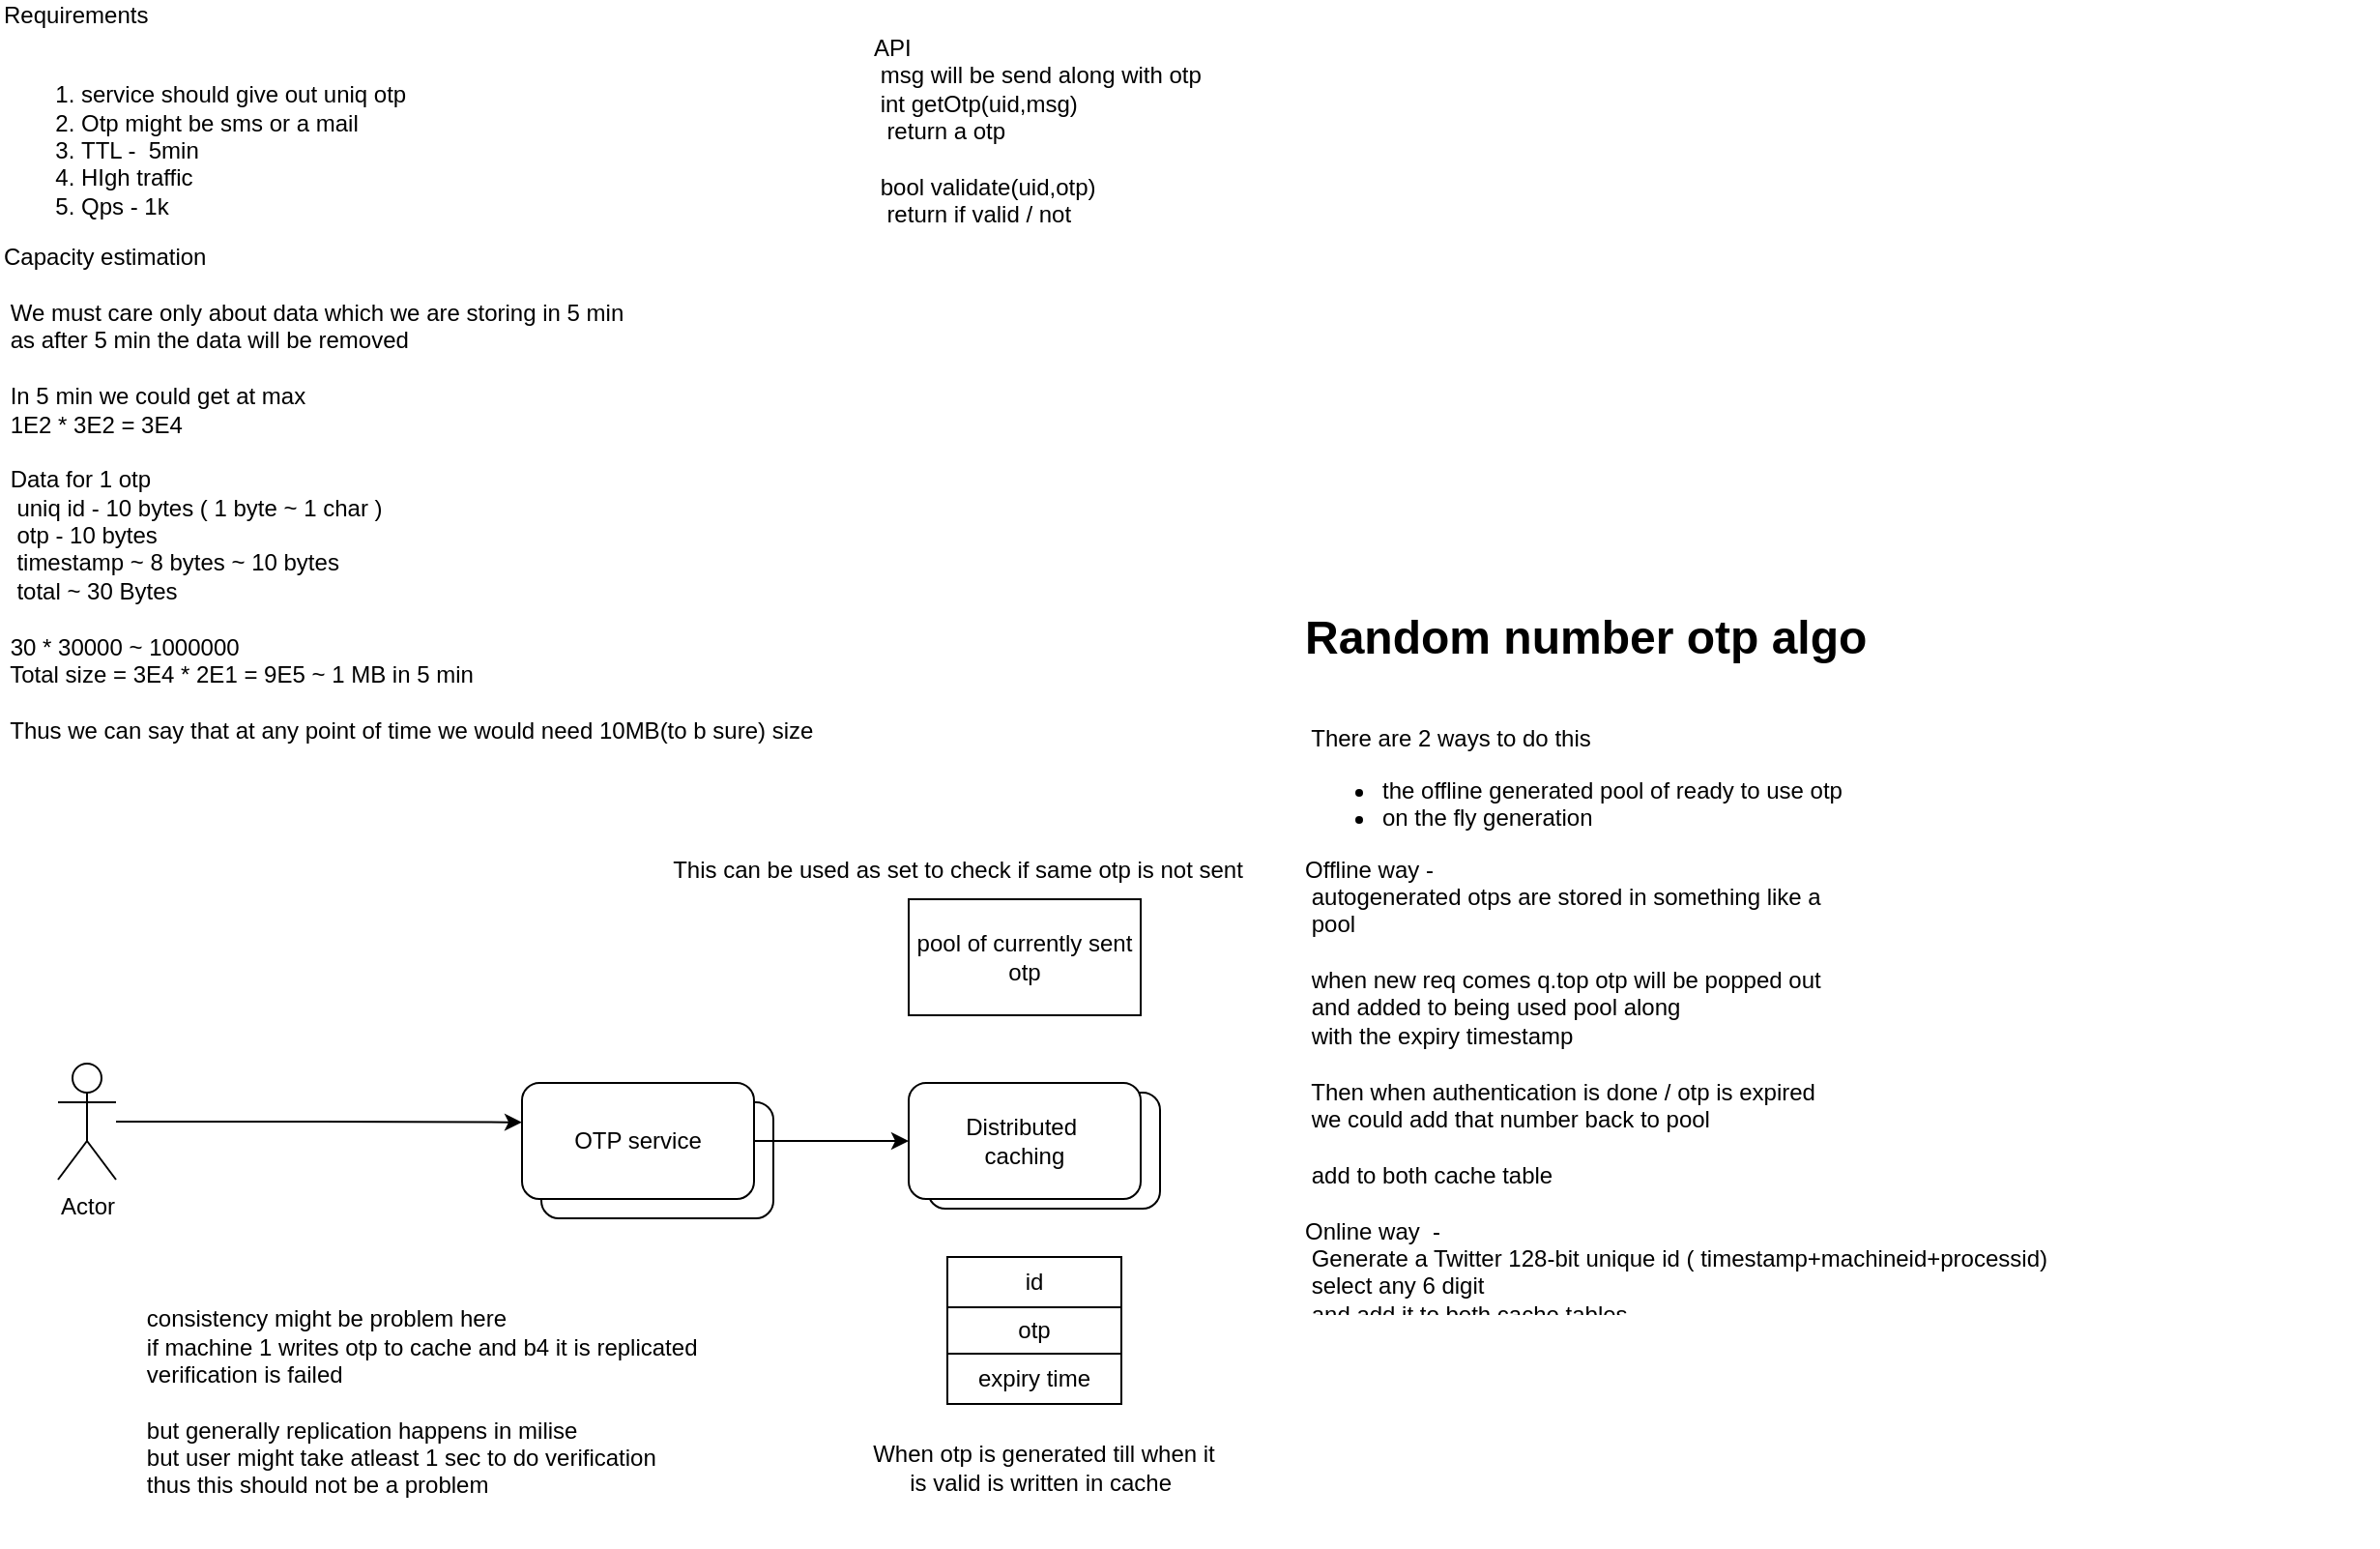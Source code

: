 <mxfile version="15.9.4" type="github">
  <diagram id="5Mz5S5Dn57lBXB-KB1DM" name="Page-1">
    <mxGraphModel dx="2602" dy="497" grid="1" gridSize="10" guides="1" tooltips="1" connect="1" arrows="1" fold="1" page="1" pageScale="1" pageWidth="827" pageHeight="1169" math="0" shadow="0">
      <root>
        <mxCell id="0" />
        <mxCell id="1" parent="0" />
        <mxCell id="rRxszgVqbAuUqqFobiaQ-1" value="Requirements&lt;br&gt;&lt;br&gt;&lt;ol&gt;&lt;li&gt;service should give out uniq otp&lt;/li&gt;&lt;li&gt;Otp might be sms or a mail&lt;/li&gt;&lt;li&gt;TTL -&amp;nbsp; 5min&lt;/li&gt;&lt;li&gt;HIgh traffic&amp;nbsp;&lt;/li&gt;&lt;li&gt;Qps - 1k&lt;/li&gt;&lt;/ol&gt;&lt;div&gt;Capacity estimation&lt;/div&gt;&lt;div&gt;&lt;br&gt;&lt;/div&gt;&lt;div&gt;&lt;span style=&quot;white-space: pre&quot;&gt;	&lt;/span&gt;We must care only about data which we are storing in 5 min&lt;br&gt;&lt;/div&gt;&lt;div&gt;&lt;span style=&quot;white-space: pre&quot;&gt;&lt;span style=&quot;white-space: pre&quot;&gt;	&lt;/span&gt;as after 5 min the data will be removed&lt;/span&gt;&lt;/div&gt;&lt;div&gt;&lt;span style=&quot;white-space: pre&quot;&gt;	&lt;/span&gt;&lt;br&gt;&lt;/div&gt;&lt;div&gt;&lt;span style=&quot;white-space: pre&quot;&gt;	&lt;/span&gt;In 5 min we could get at max&amp;nbsp;&lt;br&gt;&lt;/div&gt;&lt;div&gt;&lt;span style=&quot;white-space: pre&quot;&gt;&lt;span style=&quot;white-space: pre&quot;&gt;	&lt;/span&gt;1E2	* 3E2 = 3E4&lt;/span&gt;&lt;br&gt;&lt;/div&gt;&lt;div&gt;&lt;span style=&quot;white-space: pre&quot;&gt;&lt;span style=&quot;white-space: pre&quot;&gt;	&lt;/span&gt;&lt;br&gt;&lt;/span&gt;&lt;/div&gt;&lt;div&gt;&lt;span style=&quot;white-space: pre&quot;&gt;	&lt;/span&gt;Data for 1 otp&amp;nbsp;&lt;br&gt;&lt;/div&gt;&lt;div&gt;&lt;span style=&quot;white-space: pre&quot;&gt;	&lt;span style=&quot;white-space: pre&quot;&gt;	&lt;/span&gt;&lt;/span&gt;uniq id - 10 bytes ( 1 byte ~ 1 char )&amp;nbsp;&amp;nbsp;&lt;br&gt;&lt;/div&gt;&lt;div&gt;&lt;span style=&quot;white-space: pre&quot;&gt;&lt;span style=&quot;white-space: pre&quot;&gt;	&lt;/span&gt;&lt;span style=&quot;white-space: pre&quot;&gt;	&lt;/span&gt;otp - 10 bytes 	&lt;span style=&quot;white-space: pre&quot;&gt;	&lt;/span&gt;&lt;/span&gt;&lt;br&gt;&lt;/div&gt;&lt;div&gt;&lt;span style=&quot;white-space: pre&quot;&gt;	&lt;/span&gt;&lt;span style=&quot;white-space: pre&quot;&gt;	&lt;/span&gt;timestamp ~ 8 bytes ~ 10 bytes&lt;br&gt;&lt;/div&gt;&lt;div&gt;&lt;span style=&quot;white-space: pre&quot;&gt;&lt;span style=&quot;white-space: pre&quot;&gt;	&lt;span style=&quot;white-space: pre&quot;&gt;	&lt;/span&gt;t&lt;/span&gt;otal ~ 30 Bytes &lt;br&gt;&lt;/span&gt;&lt;/div&gt;&lt;div&gt;&lt;/div&gt;&lt;div&gt;&lt;span style=&quot;white-space: pre&quot;&gt;&lt;span style=&quot;white-space: pre&quot;&gt;	&lt;/span&gt;&lt;span style=&quot;white-space: pre&quot;&gt;	&lt;/span&gt;&lt;br&gt;&lt;/span&gt;&lt;/div&gt;&lt;div&gt;&lt;span style=&quot;white-space: pre&quot;&gt;&lt;span style=&quot;white-space: pre&quot;&gt;	&lt;/span&gt;30 * 30000 ~ 1000000&lt;br&gt;&lt;/span&gt;&lt;/div&gt;&lt;div&gt;&lt;span style=&quot;white-space: pre&quot;&gt;&lt;span style=&quot;white-space: pre&quot;&gt;	&lt;/span&gt;Total size = 3E4 * 2E1 = 9E5 ~ 1 MB in 5 min&lt;br&gt;&lt;/span&gt;&lt;/div&gt;&lt;div&gt;&lt;span style=&quot;white-space: pre&quot;&gt;&lt;span style=&quot;white-space: pre&quot;&gt;	&lt;/span&gt;&lt;br&gt;&lt;/span&gt;&lt;/div&gt;&lt;div&gt;&lt;span style=&quot;white-space: pre&quot;&gt;	&lt;/span&gt;Thus we can say that at any point of time we would need 10MB(to b sure) size&amp;nbsp;&lt;br&gt;&lt;/div&gt;&lt;div&gt;&lt;span style=&quot;white-space: pre&quot;&gt;&lt;br&gt;&lt;/span&gt;&lt;/div&gt;" style="text;html=1;strokeColor=none;fillColor=none;align=left;verticalAlign=middle;whiteSpace=wrap;rounded=0;" vertex="1" parent="1">
          <mxGeometry x="-1630" y="60" width="470" height="400" as="geometry" />
        </mxCell>
        <mxCell id="rRxszgVqbAuUqqFobiaQ-2" value="API&lt;br&gt;&lt;span style=&quot;white-space: pre&quot;&gt;	&lt;/span&gt;msg will be send along with otp&lt;br&gt;&lt;span style=&quot;white-space: pre&quot;&gt;	&lt;/span&gt;int getOtp(uid,msg)&amp;nbsp;&lt;br&gt;&lt;span style=&quot;white-space: pre&quot;&gt;	&lt;/span&gt;&lt;span style=&quot;white-space: pre&quot;&gt;	&lt;/span&gt;return a otp&lt;br&gt;&lt;span style=&quot;white-space: pre&quot;&gt;	&lt;/span&gt;&lt;br&gt;&lt;span style=&quot;white-space: pre&quot;&gt;	&lt;/span&gt;bool validate(uid,otp)&lt;br&gt;&lt;span style=&quot;white-space: pre&quot;&gt;	&lt;/span&gt;&lt;span style=&quot;white-space: pre&quot;&gt;	&lt;/span&gt;return if valid / not&amp;nbsp;&amp;nbsp;&lt;br&gt;&lt;span style=&quot;white-space: pre&quot;&gt;	&lt;/span&gt;" style="text;html=1;strokeColor=none;fillColor=none;align=left;verticalAlign=middle;whiteSpace=wrap;rounded=0;" vertex="1" parent="1">
          <mxGeometry x="-1180" y="80" width="240" height="110" as="geometry" />
        </mxCell>
        <mxCell id="rRxszgVqbAuUqqFobiaQ-20" style="edgeStyle=orthogonalEdgeStyle;rounded=0;orthogonalLoop=1;jettySize=auto;html=1;entryX=0;entryY=0.339;entryDx=0;entryDy=0;entryPerimeter=0;" edge="1" parent="1" source="rRxszgVqbAuUqqFobiaQ-4" target="rRxszgVqbAuUqqFobiaQ-6">
          <mxGeometry relative="1" as="geometry" />
        </mxCell>
        <mxCell id="rRxszgVqbAuUqqFobiaQ-4" value="Actor" style="shape=umlActor;verticalLabelPosition=bottom;verticalAlign=top;html=1;outlineConnect=0;" vertex="1" parent="1">
          <mxGeometry x="-1600" y="610" width="30" height="60" as="geometry" />
        </mxCell>
        <mxCell id="rRxszgVqbAuUqqFobiaQ-7" value="" style="group" vertex="1" connectable="0" parent="1">
          <mxGeometry x="-1360" y="620" width="130" height="70" as="geometry" />
        </mxCell>
        <mxCell id="rRxszgVqbAuUqqFobiaQ-5" value="" style="rounded=1;whiteSpace=wrap;html=1;" vertex="1" parent="rRxszgVqbAuUqqFobiaQ-7">
          <mxGeometry x="10" y="10" width="120" height="60" as="geometry" />
        </mxCell>
        <mxCell id="rRxszgVqbAuUqqFobiaQ-6" value="OTP service" style="rounded=1;whiteSpace=wrap;html=1;" vertex="1" parent="rRxszgVqbAuUqqFobiaQ-7">
          <mxGeometry width="120" height="60" as="geometry" />
        </mxCell>
        <mxCell id="rRxszgVqbAuUqqFobiaQ-11" value="" style="group" vertex="1" connectable="0" parent="1">
          <mxGeometry x="-1160" y="620" width="130" height="65" as="geometry" />
        </mxCell>
        <mxCell id="rRxszgVqbAuUqqFobiaQ-9" value="" style="rounded=1;whiteSpace=wrap;html=1;" vertex="1" parent="rRxszgVqbAuUqqFobiaQ-11">
          <mxGeometry x="10" y="5" width="120" height="60" as="geometry" />
        </mxCell>
        <mxCell id="rRxszgVqbAuUqqFobiaQ-10" value="Distributed &#xa;caching" style="rounded=1;whiteSpace=wrap;html=1;" vertex="1" parent="rRxszgVqbAuUqqFobiaQ-11">
          <mxGeometry width="120" height="60" as="geometry" />
        </mxCell>
        <mxCell id="rRxszgVqbAuUqqFobiaQ-12" value="" style="shape=table;startSize=0;container=1;collapsible=0;childLayout=tableLayout;" vertex="1" parent="1">
          <mxGeometry x="-1140" y="710" width="90" height="76" as="geometry" />
        </mxCell>
        <mxCell id="rRxszgVqbAuUqqFobiaQ-13" value="" style="shape=partialRectangle;collapsible=0;dropTarget=0;pointerEvents=0;fillColor=none;top=0;left=0;bottom=0;right=0;points=[[0,0.5],[1,0.5]];portConstraint=eastwest;" vertex="1" parent="rRxszgVqbAuUqqFobiaQ-12">
          <mxGeometry width="90" height="26" as="geometry" />
        </mxCell>
        <mxCell id="rRxszgVqbAuUqqFobiaQ-14" value="id" style="shape=partialRectangle;html=1;whiteSpace=wrap;connectable=0;overflow=hidden;fillColor=none;top=0;left=0;bottom=0;right=0;pointerEvents=1;" vertex="1" parent="rRxszgVqbAuUqqFobiaQ-13">
          <mxGeometry width="90" height="26" as="geometry">
            <mxRectangle width="90" height="26" as="alternateBounds" />
          </mxGeometry>
        </mxCell>
        <mxCell id="rRxszgVqbAuUqqFobiaQ-15" value="" style="shape=partialRectangle;collapsible=0;dropTarget=0;pointerEvents=0;fillColor=none;top=0;left=0;bottom=0;right=0;points=[[0,0.5],[1,0.5]];portConstraint=eastwest;" vertex="1" parent="rRxszgVqbAuUqqFobiaQ-12">
          <mxGeometry y="26" width="90" height="24" as="geometry" />
        </mxCell>
        <mxCell id="rRxszgVqbAuUqqFobiaQ-16" value="otp" style="shape=partialRectangle;html=1;whiteSpace=wrap;connectable=0;overflow=hidden;fillColor=none;top=0;left=0;bottom=0;right=0;pointerEvents=1;" vertex="1" parent="rRxszgVqbAuUqqFobiaQ-15">
          <mxGeometry width="90" height="24" as="geometry">
            <mxRectangle width="90" height="24" as="alternateBounds" />
          </mxGeometry>
        </mxCell>
        <mxCell id="rRxszgVqbAuUqqFobiaQ-17" value="" style="shape=partialRectangle;collapsible=0;dropTarget=0;pointerEvents=0;fillColor=none;top=0;left=0;bottom=0;right=0;points=[[0,0.5],[1,0.5]];portConstraint=eastwest;" vertex="1" parent="rRxszgVqbAuUqqFobiaQ-12">
          <mxGeometry y="50" width="90" height="26" as="geometry" />
        </mxCell>
        <mxCell id="rRxszgVqbAuUqqFobiaQ-18" value="expiry time" style="shape=partialRectangle;html=1;whiteSpace=wrap;connectable=0;overflow=hidden;fillColor=none;top=0;left=0;bottom=0;right=0;pointerEvents=1;" vertex="1" parent="rRxszgVqbAuUqqFobiaQ-17">
          <mxGeometry width="90" height="26" as="geometry">
            <mxRectangle width="90" height="26" as="alternateBounds" />
          </mxGeometry>
        </mxCell>
        <mxCell id="rRxszgVqbAuUqqFobiaQ-19" value="When otp is generated till when it is valid is written in cache&amp;nbsp;" style="text;html=1;strokeColor=none;fillColor=none;align=center;verticalAlign=middle;whiteSpace=wrap;rounded=0;" vertex="1" parent="1">
          <mxGeometry x="-1180" y="800" width="180" height="37" as="geometry" />
        </mxCell>
        <mxCell id="rRxszgVqbAuUqqFobiaQ-21" style="edgeStyle=orthogonalEdgeStyle;rounded=0;orthogonalLoop=1;jettySize=auto;html=1;" edge="1" parent="1" source="rRxszgVqbAuUqqFobiaQ-6" target="rRxszgVqbAuUqqFobiaQ-10">
          <mxGeometry relative="1" as="geometry" />
        </mxCell>
        <mxCell id="rRxszgVqbAuUqqFobiaQ-22" value="&lt;h1&gt;Random number otp algo&amp;nbsp;&lt;/h1&gt;&lt;div&gt;&lt;br&gt;&lt;/div&gt;&lt;div&gt;&lt;span style=&quot;white-space: pre&quot;&gt;	&lt;/span&gt;There are 2 ways to do this&amp;nbsp;&lt;br&gt;&lt;/div&gt;&lt;div&gt;&lt;ul&gt;&lt;li&gt;the offline generated pool of ready to use otp&amp;nbsp;&lt;/li&gt;&lt;li&gt;on the fly generation&lt;/li&gt;&lt;/ul&gt;&lt;div&gt;Offline way -&amp;nbsp;&lt;/div&gt;&lt;/div&gt;&lt;div&gt;&lt;span style=&quot;white-space: pre&quot;&gt;	&lt;/span&gt;autogenerated otps are stored in something like a&amp;nbsp;&lt;br&gt;&lt;/div&gt;&lt;div&gt;&lt;span style=&quot;white-space: pre&quot;&gt;	&lt;/span&gt;pool&lt;br&gt;&lt;/div&gt;&lt;div&gt;&lt;br&gt;&lt;/div&gt;&lt;div&gt;&lt;span style=&quot;white-space: pre&quot;&gt;&lt;span style=&quot;white-space: pre&quot;&gt;	&lt;/span&gt;when new req comes q.top otp will be popped out&lt;/span&gt;&lt;/div&gt;&lt;div&gt;&lt;span style=&quot;white-space: pre&quot;&gt;&lt;span style=&quot;white-space: pre&quot;&gt;	&lt;/span&gt;and added to being used pool along &lt;/span&gt;&lt;/div&gt;&lt;div&gt;&lt;span style=&quot;white-space: pre&quot;&gt;&lt;span style=&quot;white-space: pre&quot;&gt;	&lt;/span&gt;with the expiry timestamp&lt;/span&gt;&lt;/div&gt;&lt;div&gt;&lt;br&gt;&lt;/div&gt;&lt;div&gt;&lt;span style=&quot;white-space: pre&quot;&gt;&lt;span style=&quot;white-space: pre&quot;&gt;	&lt;/span&gt;Then when authentication is done / otp is expired &lt;/span&gt;&lt;/div&gt;&lt;div&gt;&lt;/div&gt;&lt;div&gt;&lt;/div&gt;&lt;div&gt;&lt;span style=&quot;white-space: pre&quot;&gt;	&lt;/span&gt;&lt;span style=&quot;white-space: pre&quot;&gt;we could add that number back to pool &lt;/span&gt;&lt;br&gt;&lt;/div&gt;&lt;div&gt;&lt;span style=&quot;white-space: pre&quot;&gt;&lt;br&gt;&lt;/span&gt;&lt;/div&gt;&lt;div&gt;&lt;span style=&quot;white-space: pre&quot;&gt;&lt;span style=&quot;white-space: pre&quot;&gt;	&lt;/span&gt;add to both cache table &lt;br&gt;&lt;/span&gt;&lt;/div&gt;&lt;div&gt;&lt;span style=&quot;white-space: pre&quot;&gt;&lt;span style=&quot;white-space: pre&quot;&gt;	&lt;/span&gt; &lt;/span&gt;&lt;/div&gt;&lt;div&gt;&lt;span style=&quot;white-space: pre&quot;&gt;Online way  - &lt;/span&gt;&lt;/div&gt;&lt;div&gt;&lt;span style=&quot;white-space: pre&quot;&gt;&lt;span style=&quot;white-space: pre&quot;&gt;	&lt;/span&gt;Generate a Twitter 128-bit unique id ( timestamp+machineid+processid)&lt;/span&gt;&lt;/div&gt;&lt;div&gt;&lt;span style=&quot;white-space: pre&quot;&gt;&lt;span style=&quot;white-space: pre&quot;&gt;	&lt;/span&gt;select any 6 digit &lt;/span&gt;&lt;/div&gt;&lt;div&gt;&lt;span style=&quot;white-space: pre&quot;&gt;&lt;span style=&quot;white-space: pre&quot;&gt;	&lt;/span&gt;and add it to both cache tables&lt;br&gt;&lt;/span&gt;&lt;span style=&quot;white-space: pre&quot;&gt;&lt;table&gt;&lt;tbody&gt;&lt;tr&gt;&lt;td&gt;&lt;br&gt;&lt;/td&gt;&lt;/tr&gt;&lt;/tbody&gt;&lt;/table&gt;&lt;br&gt;&lt;/span&gt;&lt;/div&gt;&lt;div&gt;&lt;span style=&quot;white-space: pre&quot;&gt;&lt;span style=&quot;white-space: pre&quot;&gt;	&lt;/span&gt;	&lt;/span&gt;&lt;/div&gt;&lt;div&gt;&lt;span style=&quot;white-space: pre&quot;&gt;	&lt;/span&gt;&lt;br&gt;&lt;/div&gt;" style="text;html=1;strokeColor=none;fillColor=none;spacing=5;spacingTop=-20;whiteSpace=wrap;overflow=hidden;rounded=0;" vertex="1" parent="1">
          <mxGeometry x="-960" y="370" width="560" height="370" as="geometry" />
        </mxCell>
        <mxCell id="rRxszgVqbAuUqqFobiaQ-23" value="pool of currently sent otp" style="rounded=0;whiteSpace=wrap;html=1;" vertex="1" parent="1">
          <mxGeometry x="-1160" y="525" width="120" height="60" as="geometry" />
        </mxCell>
        <mxCell id="rRxszgVqbAuUqqFobiaQ-24" value="&lt;div style=&quot;text-align: left&quot;&gt;&lt;span&gt;consistency might be problem here&lt;/span&gt;&lt;/div&gt;&lt;div style=&quot;text-align: left&quot;&gt;&lt;span&gt;if machine 1 writes otp to cache and b4 it is replicated&amp;nbsp;&lt;/span&gt;&lt;/div&gt;&lt;div style=&quot;text-align: left&quot;&gt;&lt;span&gt;verification is failed&amp;nbsp;&lt;/span&gt;&lt;/div&gt;&lt;div style=&quot;text-align: left&quot;&gt;&lt;br&gt;&lt;/div&gt;&lt;div style=&quot;text-align: left&quot;&gt;&lt;span&gt;but generally replication happens in milise&amp;nbsp;&lt;/span&gt;&lt;/div&gt;&lt;div style=&quot;text-align: left&quot;&gt;&lt;span&gt;but user might take atleast 1 sec to do verification&amp;nbsp;&lt;/span&gt;&lt;/div&gt;&lt;div style=&quot;text-align: left&quot;&gt;&lt;span&gt;thus this should not be a problem&lt;/span&gt;&lt;/div&gt;" style="text;html=1;strokeColor=none;fillColor=none;align=center;verticalAlign=middle;whiteSpace=wrap;rounded=0;" vertex="1" parent="1">
          <mxGeometry x="-1560" y="710" width="300" height="150" as="geometry" />
        </mxCell>
        <mxCell id="rRxszgVqbAuUqqFobiaQ-25" value="This can be used as set to check if same otp is not sent" style="text;html=1;align=center;verticalAlign=middle;resizable=0;points=[];autosize=1;strokeColor=none;fillColor=none;" vertex="1" parent="1">
          <mxGeometry x="-1290" y="500" width="310" height="20" as="geometry" />
        </mxCell>
      </root>
    </mxGraphModel>
  </diagram>
</mxfile>
